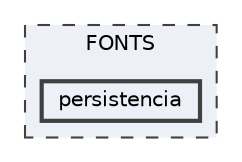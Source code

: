 digraph "FONTS/persistencia"
{
 // INTERACTIVE_SVG=YES
 // LATEX_PDF_SIZE
  bgcolor="transparent";
  edge [fontname=Helvetica,fontsize=10,labelfontname=Helvetica,labelfontsize=10];
  node [fontname=Helvetica,fontsize=10,shape=box,height=0.2,width=0.4];
  compound=true
  subgraph clusterdir_d2a81fcb9e0344d06f49c2bd6fcf908f {
    graph [ bgcolor="#edf0f7", pencolor="grey25", label="FONTS", fontname=Helvetica,fontsize=10 style="filled,dashed", URL="dir_d2a81fcb9e0344d06f49c2bd6fcf908f.html",tooltip=""]
  dir_e7c5aebc88fbe9b5251917d65ab1619b [label="persistencia", fillcolor="#edf0f7", color="grey25", style="filled,bold", URL="dir_e7c5aebc88fbe9b5251917d65ab1619b.html",tooltip=""];
  }
}
